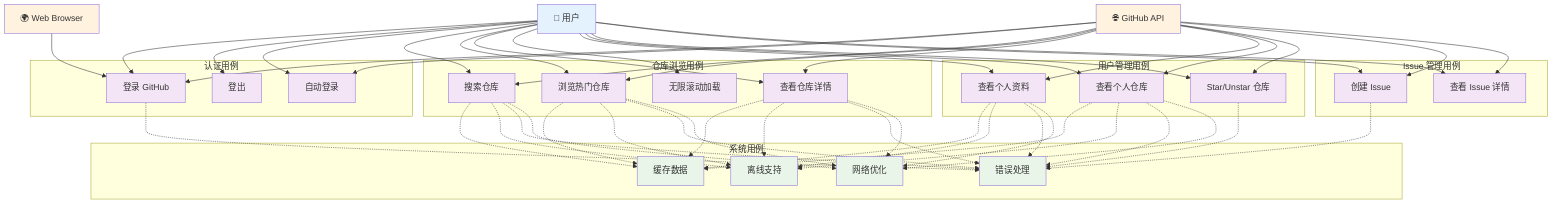 graph TB
    %% Actors
    User[👤 用户]
    GitHub[🌐 GitHub API]
    Browser[🌍 Web Browser]

    %% Use Cases
    subgraph "认证用例"
        UC1[登录 GitHub]
        UC2[登出]
        UC3[自动登录]
    end

    subgraph "仓库浏览用例"
        UC4[搜索仓库]
        UC5[浏览热门仓库]
        UC6[查看仓库详情]
        UC7[无限滚动加载]
    end

    subgraph "用户管理用例"
        UC8[查看个人资料]
        UC9[查看个人仓库]
        UC10[Star/Unstar 仓库]
    end

    subgraph "Issue 管理用例"
        UC11[创建 Issue]
        UC12[查看 Issue 详情]
    end

    subgraph "系统用例"
        UC13[缓存数据]
        UC14[离线支持]
        UC15[错误处理]
        UC16[网络优化]
    end

    %% User to Use Cases
    User --> UC1
    User --> UC2
    User --> UC3
    User --> UC4
    User --> UC5
    User --> UC6
    User --> UC7
    User --> UC8
    User --> UC9
    User --> UC10
    User --> UC11
    User --> UC12

    %% External Systems to Use Cases
    GitHub --> UC1
    GitHub --> UC3
    GitHub --> UC4
    GitHub --> UC5
    GitHub --> UC6
    GitHub --> UC8
    GitHub --> UC9
    GitHub --> UC10
    GitHub --> UC11
    GitHub --> UC12

    Browser --> UC1

    %% System Use Cases (automatic)
    UC4 -.-> UC13
    UC5 -.-> UC13
    UC6 -.-> UC13
    UC8 -.-> UC13
    UC9 -.-> UC13

    UC4 -.-> UC14
    UC5 -.-> UC14
    UC6 -.-> UC14
    UC8 -.-> UC14
    UC9 -.-> UC14

    UC1 -.-> UC15
    UC4 -.-> UC15
    UC5 -.-> UC15
    UC6 -.-> UC15
    UC8 -.-> UC15
    UC9 -.-> UC15
    UC10 -.-> UC15
    UC11 -.-> UC15

    UC4 -.-> UC16
    UC5 -.-> UC16
    UC6 -.-> UC16
    UC8 -.-> UC16
    UC9 -.-> UC16

    %% Styling
    classDef actor fill:#e3f2fd
    classDef useCase fill:#f3e5f5
    classDef systemUseCase fill:#e8f5e8
    classDef externalSystem fill:#fff3e0

    class User actor
    class UC1,UC2,UC3,UC4,UC5,UC6,UC7,UC8,UC9,UC10,UC11,UC12 useCase
    class UC13,UC14,UC15,UC16 systemUseCase
    class GitHub,Browser externalSystem